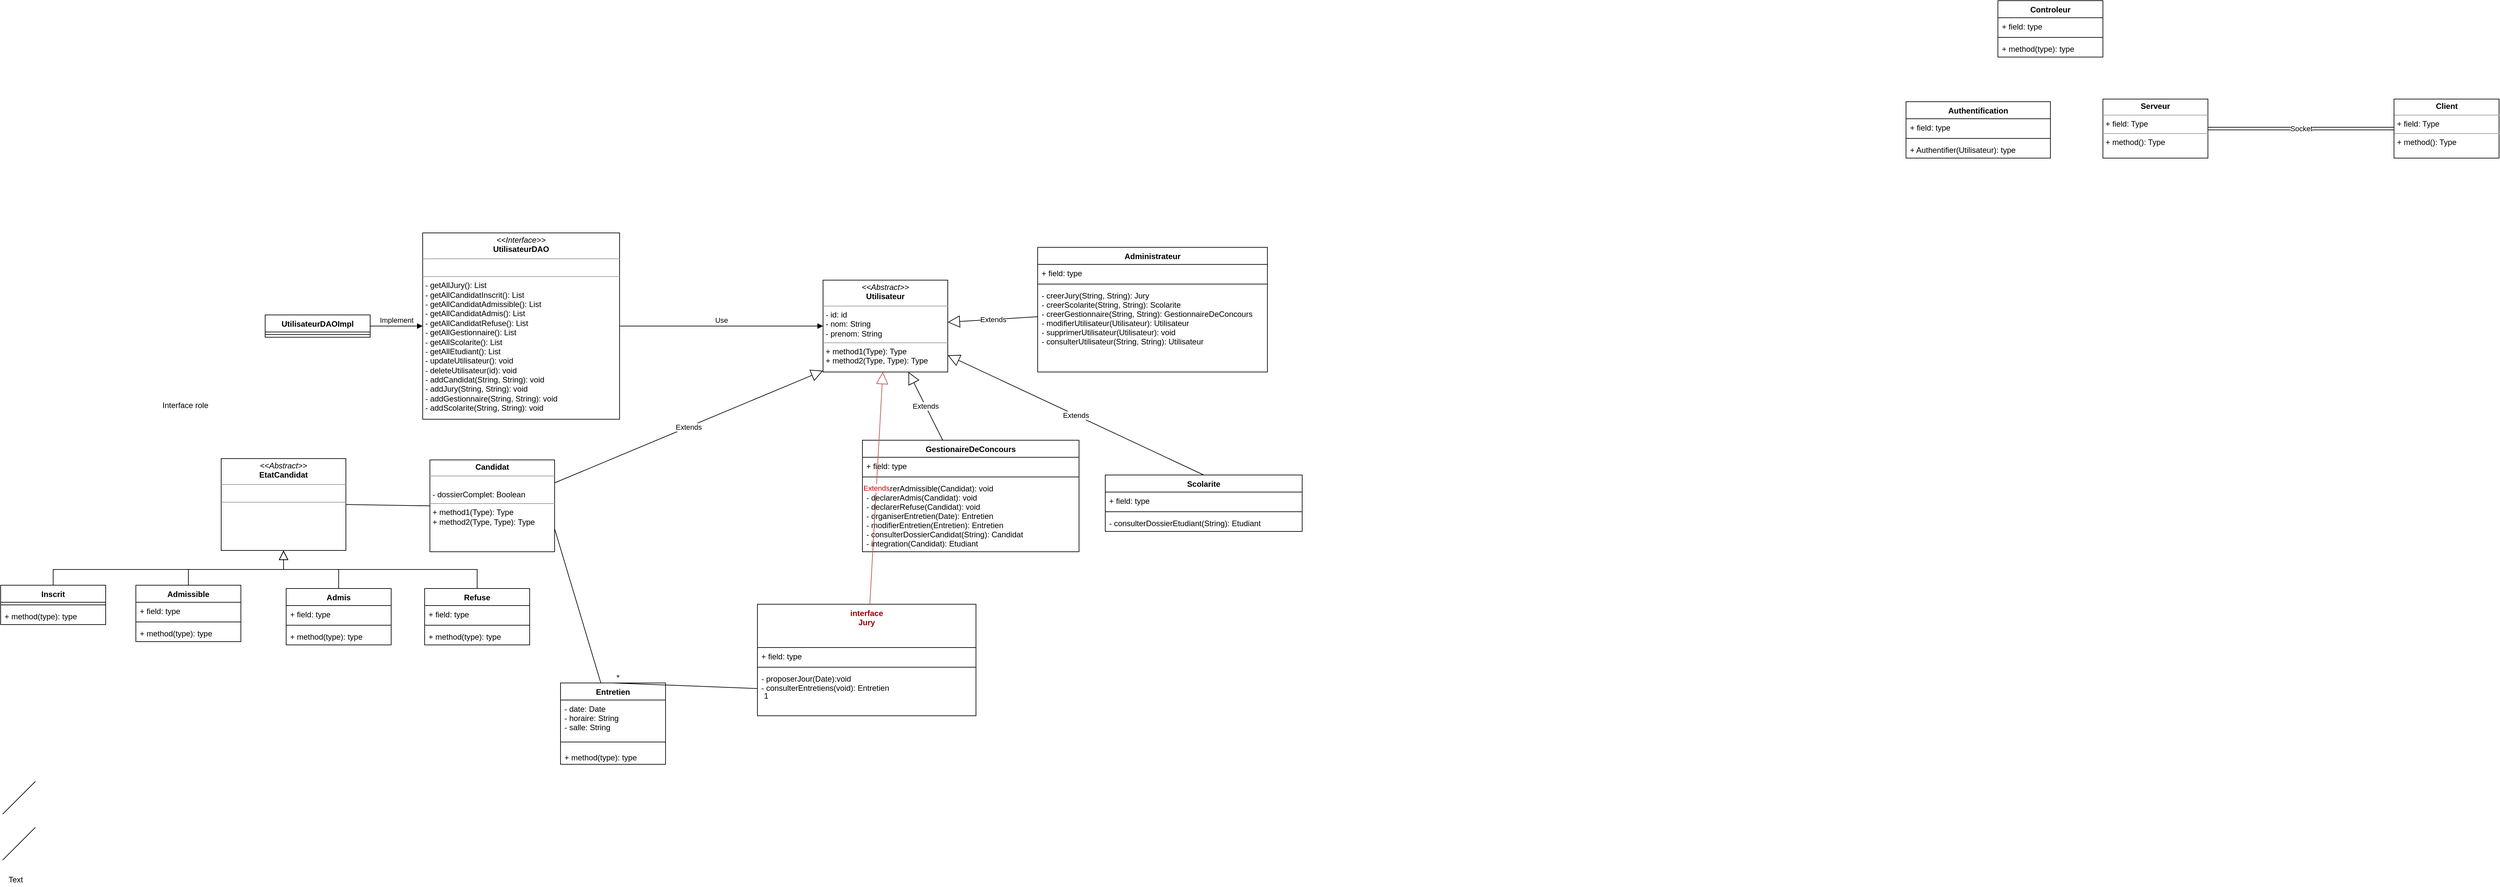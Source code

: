 <mxfile version="12.3.9" type="google" pages="1"><diagram id="ZwyeNGaBjiRbdmS0OwU0" name="Page-1"><mxGraphModel dx="2009" dy="1930" grid="1" gridSize="10" guides="1" tooltips="1" connect="1" arrows="1" fold="1" page="1" pageScale="1" pageWidth="827" pageHeight="1169" math="0" shadow="0"><root><mxCell id="0"/><mxCell id="1" parent="0"/><mxCell id="wsw-nU9DAO3gpXZetmC9-9" value="interface&#xA;Jury" style="swimlane;fontStyle=1;align=center;verticalAlign=top;childLayout=stackLayout;horizontal=1;startSize=66;horizontalStack=0;resizeParent=1;resizeParentMax=0;resizeLast=0;collapsible=1;marginBottom=0;fontColor=#990000;" parent="1" vertex="1"><mxGeometry x="400" y="480" width="333" height="170" as="geometry"/></mxCell><mxCell id="wsw-nU9DAO3gpXZetmC9-10" value="+ field: type" style="text;strokeColor=none;fillColor=none;align=left;verticalAlign=top;spacingLeft=4;spacingRight=4;overflow=hidden;rotatable=0;points=[[0,0.5],[1,0.5]];portConstraint=eastwest;" parent="wsw-nU9DAO3gpXZetmC9-9" vertex="1"><mxGeometry y="66" width="333" height="26" as="geometry"/></mxCell><mxCell id="wsw-nU9DAO3gpXZetmC9-11" value="" style="line;strokeWidth=1;fillColor=none;align=left;verticalAlign=middle;spacingTop=-1;spacingLeft=3;spacingRight=3;rotatable=0;labelPosition=right;points=[];portConstraint=eastwest;" parent="wsw-nU9DAO3gpXZetmC9-9" vertex="1"><mxGeometry y="92" width="333" height="8" as="geometry"/></mxCell><mxCell id="wsw-nU9DAO3gpXZetmC9-12" value="- proposerJour(Date):void&#xA;- consulterEntretiens(void): Entretien&#xA;" style="text;strokeColor=none;fillColor=none;align=left;verticalAlign=top;spacingLeft=4;spacingRight=4;overflow=hidden;rotatable=0;points=[[0,0.5],[1,0.5]];portConstraint=eastwest;" parent="wsw-nU9DAO3gpXZetmC9-9" vertex="1"><mxGeometry y="100" width="333" height="70" as="geometry"/></mxCell><mxCell id="wsw-nU9DAO3gpXZetmC9-14" value="GestionaireDeConcours" style="swimlane;fontStyle=1;align=center;verticalAlign=top;childLayout=stackLayout;horizontal=1;startSize=26;horizontalStack=0;resizeParent=1;resizeParentMax=0;resizeLast=0;collapsible=1;marginBottom=0;" parent="1" vertex="1"><mxGeometry x="560" y="230" width="330" height="170" as="geometry"/></mxCell><mxCell id="wsw-nU9DAO3gpXZetmC9-15" value="+ field: type" style="text;strokeColor=none;fillColor=none;align=left;verticalAlign=top;spacingLeft=4;spacingRight=4;overflow=hidden;rotatable=0;points=[[0,0.5],[1,0.5]];portConstraint=eastwest;" parent="wsw-nU9DAO3gpXZetmC9-14" vertex="1"><mxGeometry y="26" width="330" height="26" as="geometry"/></mxCell><mxCell id="wsw-nU9DAO3gpXZetmC9-16" value="" style="line;strokeWidth=1;fillColor=none;align=left;verticalAlign=middle;spacingTop=-1;spacingLeft=3;spacingRight=3;rotatable=0;labelPosition=right;points=[];portConstraint=eastwest;" parent="wsw-nU9DAO3gpXZetmC9-14" vertex="1"><mxGeometry y="52" width="330" height="8" as="geometry"/></mxCell><mxCell id="wsw-nU9DAO3gpXZetmC9-17" value="- declarerAdmissible(Candidat): void&#xA;- declarerAdmis(Candidat): void&#xA;- declarerRefuse(Candidat): void&#xA;- organiserEntretien(Date): Entretien&#xA;- modifierEntretien(Entretien): Entretien&#xA;- consulterDossierCandidat(String): Candidat&#xA;- integration(Candidat): Etudiant&#xA;&#xA;&#xA;&#xA;" style="text;strokeColor=none;fillColor=none;align=left;verticalAlign=top;spacingLeft=4;spacingRight=4;overflow=hidden;rotatable=0;points=[[0,0.5],[1,0.5]];portConstraint=eastwest;" parent="wsw-nU9DAO3gpXZetmC9-14" vertex="1"><mxGeometry y="60" width="330" height="110" as="geometry"/></mxCell><mxCell id="wsw-nU9DAO3gpXZetmC9-18" value="Scolarite" style="swimlane;fontStyle=1;align=center;verticalAlign=top;childLayout=stackLayout;horizontal=1;startSize=26;horizontalStack=0;resizeParent=1;resizeParentMax=0;resizeLast=0;collapsible=1;marginBottom=0;" parent="1" vertex="1"><mxGeometry x="930" y="283" width="300" height="86" as="geometry"/></mxCell><mxCell id="wsw-nU9DAO3gpXZetmC9-19" value="+ field: type" style="text;strokeColor=none;fillColor=none;align=left;verticalAlign=top;spacingLeft=4;spacingRight=4;overflow=hidden;rotatable=0;points=[[0,0.5],[1,0.5]];portConstraint=eastwest;" parent="wsw-nU9DAO3gpXZetmC9-18" vertex="1"><mxGeometry y="26" width="300" height="26" as="geometry"/></mxCell><mxCell id="wsw-nU9DAO3gpXZetmC9-20" value="" style="line;strokeWidth=1;fillColor=none;align=left;verticalAlign=middle;spacingTop=-1;spacingLeft=3;spacingRight=3;rotatable=0;labelPosition=right;points=[];portConstraint=eastwest;" parent="wsw-nU9DAO3gpXZetmC9-18" vertex="1"><mxGeometry y="52" width="300" height="8" as="geometry"/></mxCell><mxCell id="wsw-nU9DAO3gpXZetmC9-21" value="- consulterDossierEtudiant(String): Etudiant" style="text;strokeColor=none;fillColor=none;align=left;verticalAlign=top;spacingLeft=4;spacingRight=4;overflow=hidden;rotatable=0;points=[[0,0.5],[1,0.5]];portConstraint=eastwest;" parent="wsw-nU9DAO3gpXZetmC9-18" vertex="1"><mxGeometry y="60" width="300" height="26" as="geometry"/></mxCell><mxCell id="SmdnWc3KUA5P_k7wvaRF-11" value="Authentification" style="swimlane;fontStyle=1;align=center;verticalAlign=top;childLayout=stackLayout;horizontal=1;startSize=26;horizontalStack=0;resizeParent=1;resizeParentMax=0;resizeLast=0;collapsible=1;marginBottom=0;" parent="1" vertex="1"><mxGeometry x="2150" y="-286" width="220" height="86" as="geometry"/></mxCell><mxCell id="SmdnWc3KUA5P_k7wvaRF-12" value="+ field: type" style="text;strokeColor=none;fillColor=none;align=left;verticalAlign=top;spacingLeft=4;spacingRight=4;overflow=hidden;rotatable=0;points=[[0,0.5],[1,0.5]];portConstraint=eastwest;" parent="SmdnWc3KUA5P_k7wvaRF-11" vertex="1"><mxGeometry y="26" width="220" height="26" as="geometry"/></mxCell><mxCell id="SmdnWc3KUA5P_k7wvaRF-13" value="" style="line;strokeWidth=1;fillColor=none;align=left;verticalAlign=middle;spacingTop=-1;spacingLeft=3;spacingRight=3;rotatable=0;labelPosition=right;points=[];portConstraint=eastwest;" parent="SmdnWc3KUA5P_k7wvaRF-11" vertex="1"><mxGeometry y="52" width="220" height="8" as="geometry"/></mxCell><mxCell id="SmdnWc3KUA5P_k7wvaRF-14" value="+ Authentifier(Utilisateur): type" style="text;strokeColor=none;fillColor=none;align=left;verticalAlign=top;spacingLeft=4;spacingRight=4;overflow=hidden;rotatable=0;points=[[0,0.5],[1,0.5]];portConstraint=eastwest;" parent="SmdnWc3KUA5P_k7wvaRF-11" vertex="1"><mxGeometry y="60" width="220" height="26" as="geometry"/></mxCell><mxCell id="SmdnWc3KUA5P_k7wvaRF-42" value="Administrateur" style="swimlane;fontStyle=1;align=center;verticalAlign=top;childLayout=stackLayout;horizontal=1;startSize=26;horizontalStack=0;resizeParent=1;resizeParentMax=0;resizeLast=0;collapsible=1;marginBottom=0;" parent="1" vertex="1"><mxGeometry x="827" y="-64" width="350" height="190" as="geometry"/></mxCell><mxCell id="SmdnWc3KUA5P_k7wvaRF-43" value="+ field: type" style="text;strokeColor=none;fillColor=none;align=left;verticalAlign=top;spacingLeft=4;spacingRight=4;overflow=hidden;rotatable=0;points=[[0,0.5],[1,0.5]];portConstraint=eastwest;" parent="SmdnWc3KUA5P_k7wvaRF-42" vertex="1"><mxGeometry y="26" width="350" height="26" as="geometry"/></mxCell><mxCell id="SmdnWc3KUA5P_k7wvaRF-44" value="" style="line;strokeWidth=1;fillColor=none;align=left;verticalAlign=middle;spacingTop=-1;spacingLeft=3;spacingRight=3;rotatable=0;labelPosition=right;points=[];portConstraint=eastwest;" parent="SmdnWc3KUA5P_k7wvaRF-42" vertex="1"><mxGeometry y="52" width="350" height="8" as="geometry"/></mxCell><mxCell id="SmdnWc3KUA5P_k7wvaRF-45" value="- creerJury(String, String): Jury&#xA;- creerScolarite(String, String): Scolarite&#xA;- creerGestionnaire(String, String): GestionnaireDeConcours&#xA;- modifierUtilisateur(Utilisateur): Utilisateur&#xA;- supprimerUtilisateur(Utilisateur): void&#xA;- consulterUtilisateur(String, String): Utilisateur&#xA;" style="text;strokeColor=none;fillColor=none;align=left;verticalAlign=top;spacingLeft=4;spacingRight=4;overflow=hidden;rotatable=0;points=[[0,0.5],[1,0.5]];portConstraint=eastwest;" parent="SmdnWc3KUA5P_k7wvaRF-42" vertex="1"><mxGeometry y="60" width="350" height="130" as="geometry"/></mxCell><mxCell id="j2a_XCDDYeezhu6lJXI7-24" value="" style="group" parent="1" connectable="0" vertex="1"><mxGeometry x="-753" y="258" width="847" height="284" as="geometry"/></mxCell><mxCell id="SmdnWc3KUA5P_k7wvaRF-15" value="Inscrit" style="swimlane;fontStyle=1;align=center;verticalAlign=top;childLayout=stackLayout;horizontal=1;startSize=26;horizontalStack=0;resizeParent=1;resizeParentMax=0;resizeLast=0;collapsible=1;marginBottom=0;" parent="j2a_XCDDYeezhu6lJXI7-24" vertex="1"><mxGeometry y="193" width="160" height="60" as="geometry"/></mxCell><mxCell id="SmdnWc3KUA5P_k7wvaRF-17" value="" style="line;strokeWidth=1;fillColor=none;align=left;verticalAlign=middle;spacingTop=-1;spacingLeft=3;spacingRight=3;rotatable=0;labelPosition=right;points=[];portConstraint=eastwest;" parent="SmdnWc3KUA5P_k7wvaRF-15" vertex="1"><mxGeometry y="26" width="160" height="8" as="geometry"/></mxCell><mxCell id="SmdnWc3KUA5P_k7wvaRF-18" value="+ method(type): type" style="text;strokeColor=none;fillColor=none;align=left;verticalAlign=top;spacingLeft=4;spacingRight=4;overflow=hidden;rotatable=0;points=[[0,0.5],[1,0.5]];portConstraint=eastwest;" parent="SmdnWc3KUA5P_k7wvaRF-15" vertex="1"><mxGeometry y="34" width="160" height="26" as="geometry"/></mxCell><mxCell id="hJGjvKnD2XXYWInxXAcd-6" style="rounded=0;orthogonalLoop=1;jettySize=auto;html=1;exitX=1;exitY=0.5;exitDx=0;exitDy=0;entryX=0;entryY=0.5;entryDx=0;entryDy=0;endArrow=none;endFill=0;" parent="j2a_XCDDYeezhu6lJXI7-24" source="SmdnWc3KUA5P_k7wvaRF-25" target="hJGjvKnD2XXYWInxXAcd-1" edge="1"><mxGeometry relative="1" as="geometry"/></mxCell><mxCell id="SmdnWc3KUA5P_k7wvaRF-25" value="&lt;p style=&quot;margin: 0px ; margin-top: 4px ; text-align: center&quot;&gt;&lt;i&gt;&amp;lt;&amp;lt;Abstract&amp;gt;&amp;gt;&lt;/i&gt;&lt;br&gt;&lt;b&gt;EtatCandidat&lt;/b&gt;&lt;/p&gt;&lt;hr size=&quot;1&quot;&gt;&lt;br&gt;&lt;hr size=&quot;1&quot;&gt;&lt;p style=&quot;margin: 0px ; margin-left: 4px&quot;&gt;&lt;br&gt;&lt;/p&gt;" style="verticalAlign=top;align=left;overflow=fill;fontSize=12;fontFamily=Helvetica;html=1;" parent="j2a_XCDDYeezhu6lJXI7-24" vertex="1"><mxGeometry x="336" width="190" height="140" as="geometry"/></mxCell><mxCell id="SmdnWc3KUA5P_k7wvaRF-26" value="" style="endArrow=block;endFill=0;endSize=12;html=1;entryX=0.5;entryY=1;entryDx=0;entryDy=0;exitX=0.5;exitY=0;exitDx=0;exitDy=0;edgeStyle=orthogonalEdgeStyle;rounded=0;" parent="j2a_XCDDYeezhu6lJXI7-24" source="SmdnWc3KUA5P_k7wvaRF-15" target="SmdnWc3KUA5P_k7wvaRF-25" edge="1"><mxGeometry width="160" relative="1" as="geometry"><mxPoint x="556" y="239" as="sourcePoint"/><mxPoint x="436" y="289" as="targetPoint"/><Array as="points"><mxPoint x="80" y="169"/><mxPoint x="431" y="169"/></Array></mxGeometry></mxCell><mxCell id="SmdnWc3KUA5P_k7wvaRF-27" value="Admis" style="swimlane;fontStyle=1;align=center;verticalAlign=top;childLayout=stackLayout;horizontal=1;startSize=26;horizontalStack=0;resizeParent=1;resizeParentMax=0;resizeLast=0;collapsible=1;marginBottom=0;" parent="j2a_XCDDYeezhu6lJXI7-24" vertex="1"><mxGeometry x="435" y="198" width="160" height="86" as="geometry"/></mxCell><mxCell id="SmdnWc3KUA5P_k7wvaRF-28" value="+ field: type" style="text;strokeColor=none;fillColor=none;align=left;verticalAlign=top;spacingLeft=4;spacingRight=4;overflow=hidden;rotatable=0;points=[[0,0.5],[1,0.5]];portConstraint=eastwest;" parent="SmdnWc3KUA5P_k7wvaRF-27" vertex="1"><mxGeometry y="26" width="160" height="26" as="geometry"/></mxCell><mxCell id="SmdnWc3KUA5P_k7wvaRF-29" value="" style="line;strokeWidth=1;fillColor=none;align=left;verticalAlign=middle;spacingTop=-1;spacingLeft=3;spacingRight=3;rotatable=0;labelPosition=right;points=[];portConstraint=eastwest;" parent="SmdnWc3KUA5P_k7wvaRF-27" vertex="1"><mxGeometry y="52" width="160" height="8" as="geometry"/></mxCell><mxCell id="SmdnWc3KUA5P_k7wvaRF-30" value="+ method(type): type" style="text;strokeColor=none;fillColor=none;align=left;verticalAlign=top;spacingLeft=4;spacingRight=4;overflow=hidden;rotatable=0;points=[[0,0.5],[1,0.5]];portConstraint=eastwest;" parent="SmdnWc3KUA5P_k7wvaRF-27" vertex="1"><mxGeometry y="60" width="160" height="26" as="geometry"/></mxCell><mxCell id="SmdnWc3KUA5P_k7wvaRF-32" value="Admissible" style="swimlane;fontStyle=1;align=center;verticalAlign=top;childLayout=stackLayout;horizontal=1;startSize=26;horizontalStack=0;resizeParent=1;resizeParentMax=0;resizeLast=0;collapsible=1;marginBottom=0;" parent="j2a_XCDDYeezhu6lJXI7-24" vertex="1"><mxGeometry x="206" y="193" width="160" height="86" as="geometry"/></mxCell><mxCell id="SmdnWc3KUA5P_k7wvaRF-33" value="+ field: type" style="text;strokeColor=none;fillColor=none;align=left;verticalAlign=top;spacingLeft=4;spacingRight=4;overflow=hidden;rotatable=0;points=[[0,0.5],[1,0.5]];portConstraint=eastwest;" parent="SmdnWc3KUA5P_k7wvaRF-32" vertex="1"><mxGeometry y="26" width="160" height="26" as="geometry"/></mxCell><mxCell id="SmdnWc3KUA5P_k7wvaRF-34" value="" style="line;strokeWidth=1;fillColor=none;align=left;verticalAlign=middle;spacingTop=-1;spacingLeft=3;spacingRight=3;rotatable=0;labelPosition=right;points=[];portConstraint=eastwest;" parent="SmdnWc3KUA5P_k7wvaRF-32" vertex="1"><mxGeometry y="52" width="160" height="8" as="geometry"/></mxCell><mxCell id="SmdnWc3KUA5P_k7wvaRF-35" value="+ method(type): type" style="text;strokeColor=none;fillColor=none;align=left;verticalAlign=top;spacingLeft=4;spacingRight=4;overflow=hidden;rotatable=0;points=[[0,0.5],[1,0.5]];portConstraint=eastwest;" parent="SmdnWc3KUA5P_k7wvaRF-32" vertex="1"><mxGeometry y="60" width="160" height="26" as="geometry"/></mxCell><mxCell id="SmdnWc3KUA5P_k7wvaRF-38" value="Refuse" style="swimlane;fontStyle=1;align=center;verticalAlign=top;childLayout=stackLayout;horizontal=1;startSize=26;horizontalStack=0;resizeParent=1;resizeParentMax=0;resizeLast=0;collapsible=1;marginBottom=0;" parent="j2a_XCDDYeezhu6lJXI7-24" vertex="1"><mxGeometry x="646" y="198" width="160" height="86" as="geometry"/></mxCell><mxCell id="SmdnWc3KUA5P_k7wvaRF-39" value="+ field: type" style="text;strokeColor=none;fillColor=none;align=left;verticalAlign=top;spacingLeft=4;spacingRight=4;overflow=hidden;rotatable=0;points=[[0,0.5],[1,0.5]];portConstraint=eastwest;" parent="SmdnWc3KUA5P_k7wvaRF-38" vertex="1"><mxGeometry y="26" width="160" height="26" as="geometry"/></mxCell><mxCell id="SmdnWc3KUA5P_k7wvaRF-40" value="" style="line;strokeWidth=1;fillColor=none;align=left;verticalAlign=middle;spacingTop=-1;spacingLeft=3;spacingRight=3;rotatable=0;labelPosition=right;points=[];portConstraint=eastwest;" parent="SmdnWc3KUA5P_k7wvaRF-38" vertex="1"><mxGeometry y="52" width="160" height="8" as="geometry"/></mxCell><mxCell id="SmdnWc3KUA5P_k7wvaRF-41" value="+ method(type): type" style="text;strokeColor=none;fillColor=none;align=left;verticalAlign=top;spacingLeft=4;spacingRight=4;overflow=hidden;rotatable=0;points=[[0,0.5],[1,0.5]];portConstraint=eastwest;" parent="SmdnWc3KUA5P_k7wvaRF-38" vertex="1"><mxGeometry y="60" width="160" height="26" as="geometry"/></mxCell><mxCell id="j2a_XCDDYeezhu6lJXI7-20" value="" style="endArrow=block;endFill=0;endSize=12;html=1;exitX=0.5;exitY=0;exitDx=0;exitDy=0;entryX=0.5;entryY=1;entryDx=0;entryDy=0;edgeStyle=orthogonalEdgeStyle;rounded=0;" parent="j2a_XCDDYeezhu6lJXI7-24" source="SmdnWc3KUA5P_k7wvaRF-38" target="SmdnWc3KUA5P_k7wvaRF-25" edge="1"><mxGeometry width="160" relative="1" as="geometry"><mxPoint x="-4" y="309" as="sourcePoint"/><mxPoint x="156" y="309" as="targetPoint"/></mxGeometry></mxCell><mxCell id="j2a_XCDDYeezhu6lJXI7-22" value="" style="endArrow=none;html=1;exitX=0.5;exitY=0;exitDx=0;exitDy=0;" parent="j2a_XCDDYeezhu6lJXI7-24" source="SmdnWc3KUA5P_k7wvaRF-32" edge="1"><mxGeometry width="50" height="50" relative="1" as="geometry"><mxPoint x="-4" y="359" as="sourcePoint"/><mxPoint x="286" y="169" as="targetPoint"/></mxGeometry></mxCell><mxCell id="j2a_XCDDYeezhu6lJXI7-23" value="" style="endArrow=none;html=1;entryX=0.5;entryY=0;entryDx=0;entryDy=0;" parent="j2a_XCDDYeezhu6lJXI7-24" target="SmdnWc3KUA5P_k7wvaRF-27" edge="1"><mxGeometry width="50" height="50" relative="1" as="geometry"><mxPoint x="515" y="169" as="sourcePoint"/><mxPoint x="46" y="309" as="targetPoint"/></mxGeometry></mxCell><mxCell id="hJGjvKnD2XXYWInxXAcd-1" value="&lt;p style=&quot;margin: 0px ; margin-top: 4px ; text-align: center&quot;&gt;&lt;span style=&quot;font-weight: 700&quot;&gt;Candidat&lt;/span&gt;&lt;br&gt;&lt;/p&gt;&lt;hr size=&quot;1&quot;&gt;&lt;br&gt;&lt;p style=&quot;margin: 0px ; margin-left: 4px&quot;&gt;- dossierComplet: Boolean&lt;/p&gt;&lt;hr size=&quot;1&quot;&gt;&lt;p style=&quot;margin: 0px ; margin-left: 4px&quot;&gt;+ method1(Type): Type&lt;br&gt;+ method2(Type, Type): Type&lt;/p&gt;" style="verticalAlign=top;align=left;overflow=fill;fontSize=12;fontFamily=Helvetica;html=1;" parent="j2a_XCDDYeezhu6lJXI7-24" vertex="1"><mxGeometry x="654" y="2" width="190" height="140" as="geometry"/></mxCell><mxCell id="wsw-nU9DAO3gpXZetmC9-25" value="&lt;p style=&quot;margin: 0px ; margin-top: 4px ; text-align: center&quot;&gt;&lt;i&gt;&amp;lt;&amp;lt;Abstract&amp;gt;&amp;gt;&lt;/i&gt;&lt;br&gt;&lt;span style=&quot;font-weight: 700&quot;&gt;Utilisateur&lt;/span&gt;&lt;br&gt;&lt;/p&gt;&lt;hr size=&quot;1&quot;&gt;&lt;p style=&quot;margin: 0px ; margin-left: 4px&quot;&gt;- id: id&lt;/p&gt;&lt;p style=&quot;margin: 0px ; margin-left: 4px&quot;&gt;- nom: String&lt;br&gt;- prenom: String&lt;br&gt;&lt;/p&gt;&lt;hr size=&quot;1&quot;&gt;&lt;p style=&quot;margin: 0px ; margin-left: 4px&quot;&gt;+ method1(Type): Type&lt;br&gt;+ method2(Type, Type): Type&lt;/p&gt;" style="verticalAlign=top;align=left;overflow=fill;fontSize=12;fontFamily=Helvetica;html=1;" parent="1" vertex="1"><mxGeometry x="500" y="-14" width="190" height="140" as="geometry"/></mxCell><mxCell id="wsw-nU9DAO3gpXZetmC9-26" value="Extends" style="endArrow=block;endSize=16;endFill=0;html=1;" parent="1" source="wsw-nU9DAO3gpXZetmC9-14" target="wsw-nU9DAO3gpXZetmC9-25" edge="1"><mxGeometry width="160" relative="1" as="geometry"><mxPoint x="660" y="160" as="sourcePoint"/><mxPoint x="820" y="160" as="targetPoint"/></mxGeometry></mxCell><mxCell id="wsw-nU9DAO3gpXZetmC9-28" value="&lt;font color=&quot;#CC0000&quot;&gt;Extends&lt;/font&gt;" style="endArrow=block;endSize=16;endFill=0;html=1;fillColor=#f8cecc;strokeColor=#b85450;" parent="1" source="wsw-nU9DAO3gpXZetmC9-9" target="wsw-nU9DAO3gpXZetmC9-25" edge="1"><mxGeometry width="160" relative="1" as="geometry"><mxPoint x="330.926" y="220" as="sourcePoint"/><mxPoint x="240.032" y="140" as="targetPoint"/></mxGeometry></mxCell><mxCell id="SmdnWc3KUA5P_k7wvaRF-46" value="Extends" style="endArrow=block;endSize=16;endFill=0;html=1;entryX=0;entryY=0.986;entryDx=0;entryDy=0;entryPerimeter=0;exitX=1;exitY=0.25;exitDx=0;exitDy=0;" parent="1" source="hJGjvKnD2XXYWInxXAcd-1" target="wsw-nU9DAO3gpXZetmC9-25" edge="1"><mxGeometry width="160" relative="1" as="geometry"><mxPoint x="298.721" y="240" as="sourcePoint"/><mxPoint x="334.07" y="160" as="targetPoint"/></mxGeometry></mxCell><mxCell id="SmdnWc3KUA5P_k7wvaRF-47" value="Extends" style="endArrow=block;endSize=16;endFill=0;html=1;exitX=0.5;exitY=0;exitDx=0;exitDy=0;" parent="1" source="wsw-nU9DAO3gpXZetmC9-18" target="wsw-nU9DAO3gpXZetmC9-25" edge="1"><mxGeometry width="160" relative="1" as="geometry"><mxPoint x="529.721" y="250" as="sourcePoint"/><mxPoint x="565.07" y="170" as="targetPoint"/></mxGeometry></mxCell><mxCell id="SmdnWc3KUA5P_k7wvaRF-48" value="Extends" style="endArrow=block;endSize=16;endFill=0;html=1;" parent="1" source="SmdnWc3KUA5P_k7wvaRF-42" target="wsw-nU9DAO3gpXZetmC9-25" edge="1"><mxGeometry width="160" relative="1" as="geometry"><mxPoint x="1590" y="240" as="sourcePoint"/><mxPoint x="454.07" y="180" as="targetPoint"/></mxGeometry></mxCell><mxCell id="SmdnWc3KUA5P_k7wvaRF-49" value="Entretien" style="swimlane;fontStyle=1;align=center;verticalAlign=top;childLayout=stackLayout;horizontal=1;startSize=26;horizontalStack=0;resizeParent=1;resizeParentMax=0;resizeLast=0;collapsible=1;marginBottom=0;" parent="1" vertex="1"><mxGeometry x="100" y="600" width="160" height="124" as="geometry"><mxRectangle x="1890" y="40" width="80" height="26" as="alternateBounds"/></mxGeometry></mxCell><mxCell id="SmdnWc3KUA5P_k7wvaRF-50" value="- date: Date&#xA;- horaire: String&#xA;- salle: String&#xA;" style="text;strokeColor=none;fillColor=none;align=left;verticalAlign=top;spacingLeft=4;spacingRight=4;overflow=hidden;rotatable=0;points=[[0,0.5],[1,0.5]];portConstraint=eastwest;" parent="SmdnWc3KUA5P_k7wvaRF-49" vertex="1"><mxGeometry y="26" width="160" height="54" as="geometry"/></mxCell><mxCell id="SmdnWc3KUA5P_k7wvaRF-51" value="" style="line;strokeWidth=1;fillColor=none;align=left;verticalAlign=middle;spacingTop=-1;spacingLeft=3;spacingRight=3;rotatable=0;labelPosition=right;points=[];portConstraint=eastwest;" parent="SmdnWc3KUA5P_k7wvaRF-49" vertex="1"><mxGeometry y="80" width="160" height="20" as="geometry"/></mxCell><mxCell id="SmdnWc3KUA5P_k7wvaRF-52" value="+ method(type): type" style="text;strokeColor=none;fillColor=none;align=left;verticalAlign=top;spacingLeft=4;spacingRight=4;overflow=hidden;rotatable=0;points=[[0,0.5],[1,0.5]];portConstraint=eastwest;" parent="SmdnWc3KUA5P_k7wvaRF-49" vertex="1"><mxGeometry y="100" width="160" height="24" as="geometry"/></mxCell><mxCell id="wsw-nU9DAO3gpXZetmC9-29" value="&lt;p style=&quot;margin: 0px ; margin-top: 4px ; text-align: center&quot;&gt;&lt;i&gt;&amp;lt;&amp;lt;Interface&amp;gt;&amp;gt;&lt;/i&gt;&lt;br&gt;&lt;b&gt;UtilisateurDAO&lt;/b&gt;&lt;/p&gt;&lt;hr size=&quot;1&quot;&gt;&lt;p style=&quot;margin: 0px ; margin-left: 4px&quot;&gt;&lt;br&gt;&lt;/p&gt;&lt;hr size=&quot;1&quot;&gt;&lt;p style=&quot;margin: 0px ; margin-left: 4px&quot;&gt;- getAllJury(): List&lt;/p&gt;&lt;p style=&quot;margin: 0px ; margin-left: 4px&quot;&gt;- getAllCandidatInscrit(): List&lt;/p&gt;&lt;p style=&quot;margin: 0px ; margin-left: 4px&quot;&gt;- getAllCandidatAdmissible(): List&lt;/p&gt;&lt;p style=&quot;margin: 0px ; margin-left: 4px&quot;&gt;- getAllCandidatAdmis(): List&lt;/p&gt;&lt;p style=&quot;margin: 0px ; margin-left: 4px&quot;&gt;- getAllCandidatRefuse(): List&lt;/p&gt;&lt;p style=&quot;margin: 0px ; margin-left: 4px&quot;&gt;- getAllGestionnaire(): List&lt;/p&gt;&lt;p style=&quot;margin: 0px ; margin-left: 4px&quot;&gt;- getAllScolarite(): List&lt;/p&gt;&lt;p style=&quot;margin: 0px ; margin-left: 4px&quot;&gt;- getAllEtudiant(): List&lt;/p&gt;&lt;p style=&quot;margin: 0px ; margin-left: 4px&quot;&gt;- updateUtilisateur(): void&lt;/p&gt;&lt;p style=&quot;margin: 0px ; margin-left: 4px&quot;&gt;- deleteUtilisateur(id): void&lt;/p&gt;&lt;p style=&quot;margin: 0px ; margin-left: 4px&quot;&gt;- addCandidat(String, String): void&lt;/p&gt;&lt;p style=&quot;margin: 0px ; margin-left: 4px&quot;&gt;- addJury(String, String): void&lt;/p&gt;&lt;p style=&quot;margin: 0px ; margin-left: 4px&quot;&gt;- addGestionnaire(String, String): void&lt;/p&gt;&lt;p style=&quot;margin: 0px ; margin-left: 4px&quot;&gt;- addScolarite(String, String): void&lt;/p&gt;" style="verticalAlign=top;align=left;overflow=fill;fontSize=12;fontFamily=Helvetica;html=1;" parent="1" vertex="1"><mxGeometry x="-110" y="-86" width="300" height="284" as="geometry"/></mxCell><mxCell id="wsw-nU9DAO3gpXZetmC9-39" value="Use" style="html=1;verticalAlign=bottom;endArrow=block;exitX=1;exitY=0.5;exitDx=0;exitDy=0;entryX=0;entryY=0.5;entryDx=0;entryDy=0;" parent="1" source="wsw-nU9DAO3gpXZetmC9-29" target="wsw-nU9DAO3gpXZetmC9-25" edge="1"><mxGeometry width="80" relative="1" as="geometry"><mxPoint x="270" y="60" as="sourcePoint"/><mxPoint x="350" y="60" as="targetPoint"/></mxGeometry></mxCell><mxCell id="wsw-nU9DAO3gpXZetmC9-40" value="UtilisateurDAOImpl" style="swimlane;fontStyle=1;align=center;verticalAlign=top;childLayout=stackLayout;horizontal=1;startSize=26;horizontalStack=0;resizeParent=1;resizeParentMax=0;resizeLast=0;collapsible=1;marginBottom=0;strokeColor=#000000;" parent="1" vertex="1"><mxGeometry x="-350" y="39" width="160" height="34" as="geometry"/></mxCell><mxCell id="wsw-nU9DAO3gpXZetmC9-42" value="" style="line;strokeWidth=1;fillColor=none;align=left;verticalAlign=middle;spacingTop=-1;spacingLeft=3;spacingRight=3;rotatable=0;labelPosition=right;points=[];portConstraint=eastwest;" parent="wsw-nU9DAO3gpXZetmC9-40" vertex="1"><mxGeometry y="26" width="160" height="8" as="geometry"/></mxCell><mxCell id="wsw-nU9DAO3gpXZetmC9-45" value="Implement" style="html=1;verticalAlign=bottom;endArrow=block;entryX=0;entryY=0.5;entryDx=0;entryDy=0;" parent="1" source="wsw-nU9DAO3gpXZetmC9-40" target="wsw-nU9DAO3gpXZetmC9-29" edge="1"><mxGeometry width="80" relative="1" as="geometry"><mxPoint x="20" y="210" as="sourcePoint"/><mxPoint x="-40" y="570" as="targetPoint"/></mxGeometry></mxCell><mxCell id="SmdnWc3KUA5P_k7wvaRF-56" value="" style="endArrow=none;html=1;entryX=0.5;entryY=0;entryDx=0;entryDy=0;" parent="1" source="wsw-nU9DAO3gpXZetmC9-12" target="SmdnWc3KUA5P_k7wvaRF-49" edge="1"><mxGeometry relative="1" as="geometry"><mxPoint x="-120" y="640" as="sourcePoint"/><mxPoint x="40" y="640" as="targetPoint"/></mxGeometry></mxCell><mxCell id="SmdnWc3KUA5P_k7wvaRF-57" value="&lt;font style=&quot;font-size: 12px&quot;&gt;1&lt;/font&gt;" style="resizable=0;html=1;align=left;verticalAlign=bottom;labelBackgroundColor=#ffffff;fontSize=10;" parent="SmdnWc3KUA5P_k7wvaRF-56" connectable="0" vertex="1"><mxGeometry x="-1" relative="1" as="geometry"><mxPoint x="8" y="20" as="offset"/></mxGeometry></mxCell><mxCell id="SmdnWc3KUA5P_k7wvaRF-58" value="&lt;font style=&quot;font-size: 12px&quot;&gt;*&lt;/font&gt;" style="resizable=0;html=1;align=right;verticalAlign=bottom;labelBackgroundColor=#ffffff;fontSize=10;" parent="SmdnWc3KUA5P_k7wvaRF-56" connectable="0" vertex="1"><mxGeometry x="1" relative="1" as="geometry"><mxPoint x="10" as="offset"/></mxGeometry></mxCell><mxCell id="NIN7w4iSkuySZ0p-Ya9h-4" value="&lt;p style=&quot;margin: 0px ; margin-top: 4px ; text-align: center&quot;&gt;&lt;b&gt;Client&lt;/b&gt;&lt;/p&gt;&lt;hr size=&quot;1&quot;&gt;&lt;p style=&quot;margin: 0px ; margin-left: 4px&quot;&gt;+ field: Type&lt;/p&gt;&lt;hr size=&quot;1&quot;&gt;&lt;p style=&quot;margin: 0px ; margin-left: 4px&quot;&gt;+ method(): Type&lt;/p&gt;" style="verticalAlign=top;align=left;overflow=fill;fontSize=12;fontFamily=Helvetica;html=1;" parent="1" vertex="1"><mxGeometry x="2893.5" y="-290" width="160" height="90" as="geometry"/></mxCell><mxCell id="NIN7w4iSkuySZ0p-Ya9h-5" value="&lt;p style=&quot;margin: 0px ; margin-top: 4px ; text-align: center&quot;&gt;&lt;b&gt;Serveur&lt;/b&gt;&lt;/p&gt;&lt;hr size=&quot;1&quot;&gt;&lt;p style=&quot;margin: 0px ; margin-left: 4px&quot;&gt;+ field: Type&lt;/p&gt;&lt;hr size=&quot;1&quot;&gt;&lt;p style=&quot;margin: 0px ; margin-left: 4px&quot;&gt;+ method(): Type&lt;/p&gt;" style="verticalAlign=top;align=left;overflow=fill;fontSize=12;fontFamily=Helvetica;html=1;" parent="1" vertex="1"><mxGeometry x="2450" y="-290" width="160" height="90" as="geometry"/></mxCell><mxCell id="NIN7w4iSkuySZ0p-Ya9h-7" value="Socket&lt;br&gt;" style="endArrow=open;html=1;entryX=0;entryY=0.5;entryDx=0;entryDy=0;exitX=1;exitY=0.5;exitDx=0;exitDy=0;strokeWidth=1;shape=link;" parent="1" source="NIN7w4iSkuySZ0p-Ya9h-5" target="NIN7w4iSkuySZ0p-Ya9h-4" edge="1"><mxGeometry width="160" relative="1" as="geometry"><mxPoint x="2710" y="-135" as="sourcePoint"/><mxPoint x="2870" y="-135" as="targetPoint"/></mxGeometry></mxCell><mxCell id="NIN7w4iSkuySZ0p-Ya9h-27" value="Controleur" style="swimlane;fontStyle=1;align=center;verticalAlign=top;childLayout=stackLayout;horizontal=1;startSize=26;horizontalStack=0;resizeParent=1;resizeParentMax=0;resizeLast=0;collapsible=1;marginBottom=0;" parent="1" vertex="1"><mxGeometry x="2290" y="-440" width="160" height="86" as="geometry"/></mxCell><mxCell id="NIN7w4iSkuySZ0p-Ya9h-28" value="+ field: type" style="text;strokeColor=none;fillColor=none;align=left;verticalAlign=top;spacingLeft=4;spacingRight=4;overflow=hidden;rotatable=0;points=[[0,0.5],[1,0.5]];portConstraint=eastwest;" parent="NIN7w4iSkuySZ0p-Ya9h-27" vertex="1"><mxGeometry y="26" width="160" height="26" as="geometry"/></mxCell><mxCell id="NIN7w4iSkuySZ0p-Ya9h-29" value="" style="line;strokeWidth=1;fillColor=none;align=left;verticalAlign=middle;spacingTop=-1;spacingLeft=3;spacingRight=3;rotatable=0;labelPosition=right;points=[];portConstraint=eastwest;" parent="NIN7w4iSkuySZ0p-Ya9h-27" vertex="1"><mxGeometry y="52" width="160" height="8" as="geometry"/></mxCell><mxCell id="NIN7w4iSkuySZ0p-Ya9h-30" value="+ method(type): type" style="text;strokeColor=none;fillColor=none;align=left;verticalAlign=top;spacingLeft=4;spacingRight=4;overflow=hidden;rotatable=0;points=[[0,0.5],[1,0.5]];portConstraint=eastwest;" parent="NIN7w4iSkuySZ0p-Ya9h-27" vertex="1"><mxGeometry y="60" width="160" height="26" as="geometry"/></mxCell><mxCell id="hJGjvKnD2XXYWInxXAcd-2" value="" style="endArrow=none;html=1;" parent="1" edge="1"><mxGeometry width="50" height="50" relative="1" as="geometry"><mxPoint x="-750" y="800" as="sourcePoint"/><mxPoint x="-700" y="750" as="targetPoint"/></mxGeometry></mxCell><mxCell id="hJGjvKnD2XXYWInxXAcd-5" value="" style="endArrow=none;html=1;" parent="1" edge="1"><mxGeometry width="50" height="50" relative="1" as="geometry"><mxPoint x="-750" y="870" as="sourcePoint"/><mxPoint x="-700" y="820" as="targetPoint"/></mxGeometry></mxCell><mxCell id="hJGjvKnD2XXYWInxXAcd-12" style="edgeStyle=none;rounded=0;orthogonalLoop=1;jettySize=auto;html=1;exitX=1;exitY=0.75;exitDx=0;exitDy=0;endArrow=none;endFill=0;" parent="1" source="hJGjvKnD2XXYWInxXAcd-1" target="SmdnWc3KUA5P_k7wvaRF-49" edge="1"><mxGeometry relative="1" as="geometry"/></mxCell><mxCell id="hJGjvKnD2XXYWInxXAcd-14" value="Text" style="text;html=1;strokeColor=none;fillColor=none;align=center;verticalAlign=middle;whiteSpace=wrap;rounded=0;" parent="1" vertex="1"><mxGeometry x="-750" y="890" width="40" height="20" as="geometry"/></mxCell><mxCell id="hJGjvKnD2XXYWInxXAcd-15" value="Interface role" style="text;html=1;align=center;verticalAlign=middle;resizable=0;points=[];;autosize=1;" parent="1" vertex="1"><mxGeometry x="-517" y="167" width="90" height="20" as="geometry"/></mxCell></root></mxGraphModel></diagram></mxfile>